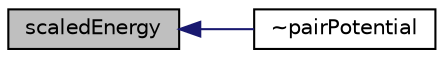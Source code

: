 digraph "scaledEnergy"
{
  bgcolor="transparent";
  edge [fontname="Helvetica",fontsize="10",labelfontname="Helvetica",labelfontsize="10"];
  node [fontname="Helvetica",fontsize="10",shape=record];
  rankdir="LR";
  Node806 [label="scaledEnergy",height=0.2,width=0.4,color="black", fillcolor="grey75", style="filled", fontcolor="black"];
  Node806 -> Node807 [dir="back",color="midnightblue",fontsize="10",style="solid",fontname="Helvetica"];
  Node807 [label="~pairPotential",height=0.2,width=0.4,color="black",URL="$a25573.html#a555835bd36d48e462ecc22de382fdc16",tooltip="Destructor. "];
}

